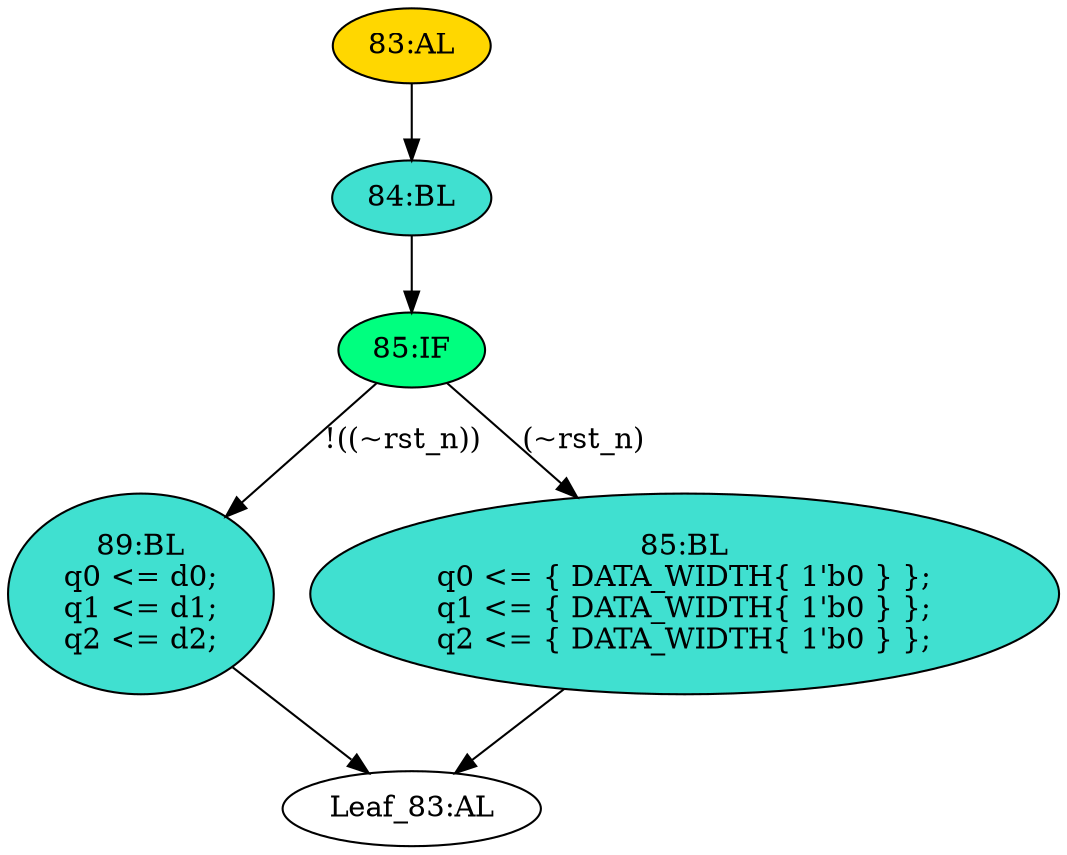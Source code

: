 strict digraph "" {
	node [label="\N"];
	"89:BL"	 [ast="<pyverilog.vparser.ast.Block object at 0x7f90abdb1250>",
		fillcolor=turquoise,
		label="89:BL
q0 <= d0;
q1 <= d1;
q2 <= d2;",
		statements="[<pyverilog.vparser.ast.NonblockingSubstitution object at 0x7f90abd2b250>, <pyverilog.vparser.ast.NonblockingSubstitution object \
at 0x7f90abcfb510>, <pyverilog.vparser.ast.NonblockingSubstitution object at 0x7f90abdb1110>]",
		style=filled,
		typ=Block];
	"Leaf_83:AL"	 [def_var="['q1', 'q0', 'q2']",
		label="Leaf_83:AL"];
	"89:BL" -> "Leaf_83:AL"	 [cond="[]",
		lineno=None];
	"85:BL"	 [ast="<pyverilog.vparser.ast.Block object at 0x7f90abdb1890>",
		fillcolor=turquoise,
		label="85:BL
q0 <= { DATA_WIDTH{ 1'b0 } };
q1 <= { DATA_WIDTH{ 1'b0 } };
q2 <= { DATA_WIDTH{ 1'b0 } };",
		statements="[<pyverilog.vparser.ast.NonblockingSubstitution object at 0x7f90abdb1290>, <pyverilog.vparser.ast.NonblockingSubstitution object \
at 0x7f90abdb1490>, <pyverilog.vparser.ast.NonblockingSubstitution object at 0x7f90abdb1690>]",
		style=filled,
		typ=Block];
	"85:BL" -> "Leaf_83:AL"	 [cond="[]",
		lineno=None];
	"83:AL"	 [ast="<pyverilog.vparser.ast.Always object at 0x7f90abdb18d0>",
		clk_sens=False,
		fillcolor=gold,
		label="83:AL",
		sens="['clk', 'rst_n']",
		statements="[]",
		style=filled,
		typ=Always,
		use_var="['rst_n', 'd2', 'd0', 'd1']"];
	"84:BL"	 [ast="<pyverilog.vparser.ast.Block object at 0x7f90abdb1a50>",
		fillcolor=turquoise,
		label="84:BL",
		statements="[]",
		style=filled,
		typ=Block];
	"83:AL" -> "84:BL"	 [cond="[]",
		lineno=None];
	"85:IF"	 [ast="<pyverilog.vparser.ast.IfStatement object at 0x7f90abdb1ad0>",
		fillcolor=springgreen,
		label="85:IF",
		statements="[]",
		style=filled,
		typ=IfStatement];
	"84:BL" -> "85:IF"	 [cond="[]",
		lineno=None];
	"85:IF" -> "89:BL"	 [cond="['rst_n']",
		label="!((~rst_n))",
		lineno=85];
	"85:IF" -> "85:BL"	 [cond="['rst_n']",
		label="(~rst_n)",
		lineno=85];
}
